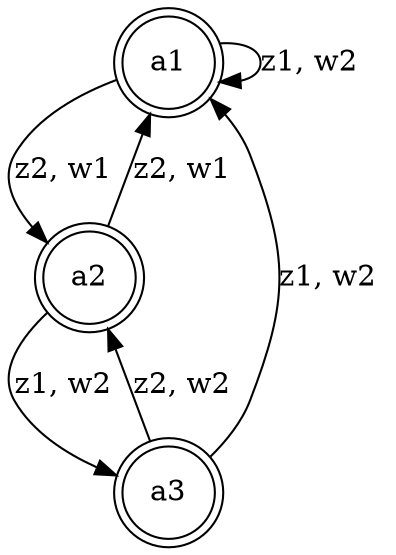 digraph G{
0 [shape="doublecircle"label="a1"];
1 [shape="doublecircle"label="a2"];
2 [shape="doublecircle"label="a3"];
0->0 [label="z1, w2 "];
1->2 [label="z1, w2 "];
2->0 [label="z1, w2 "];
0->1 [label="z2, w1 "];
1->0 [label="z2, w1 "];
2->1 [label="z2, w2 "];
}
